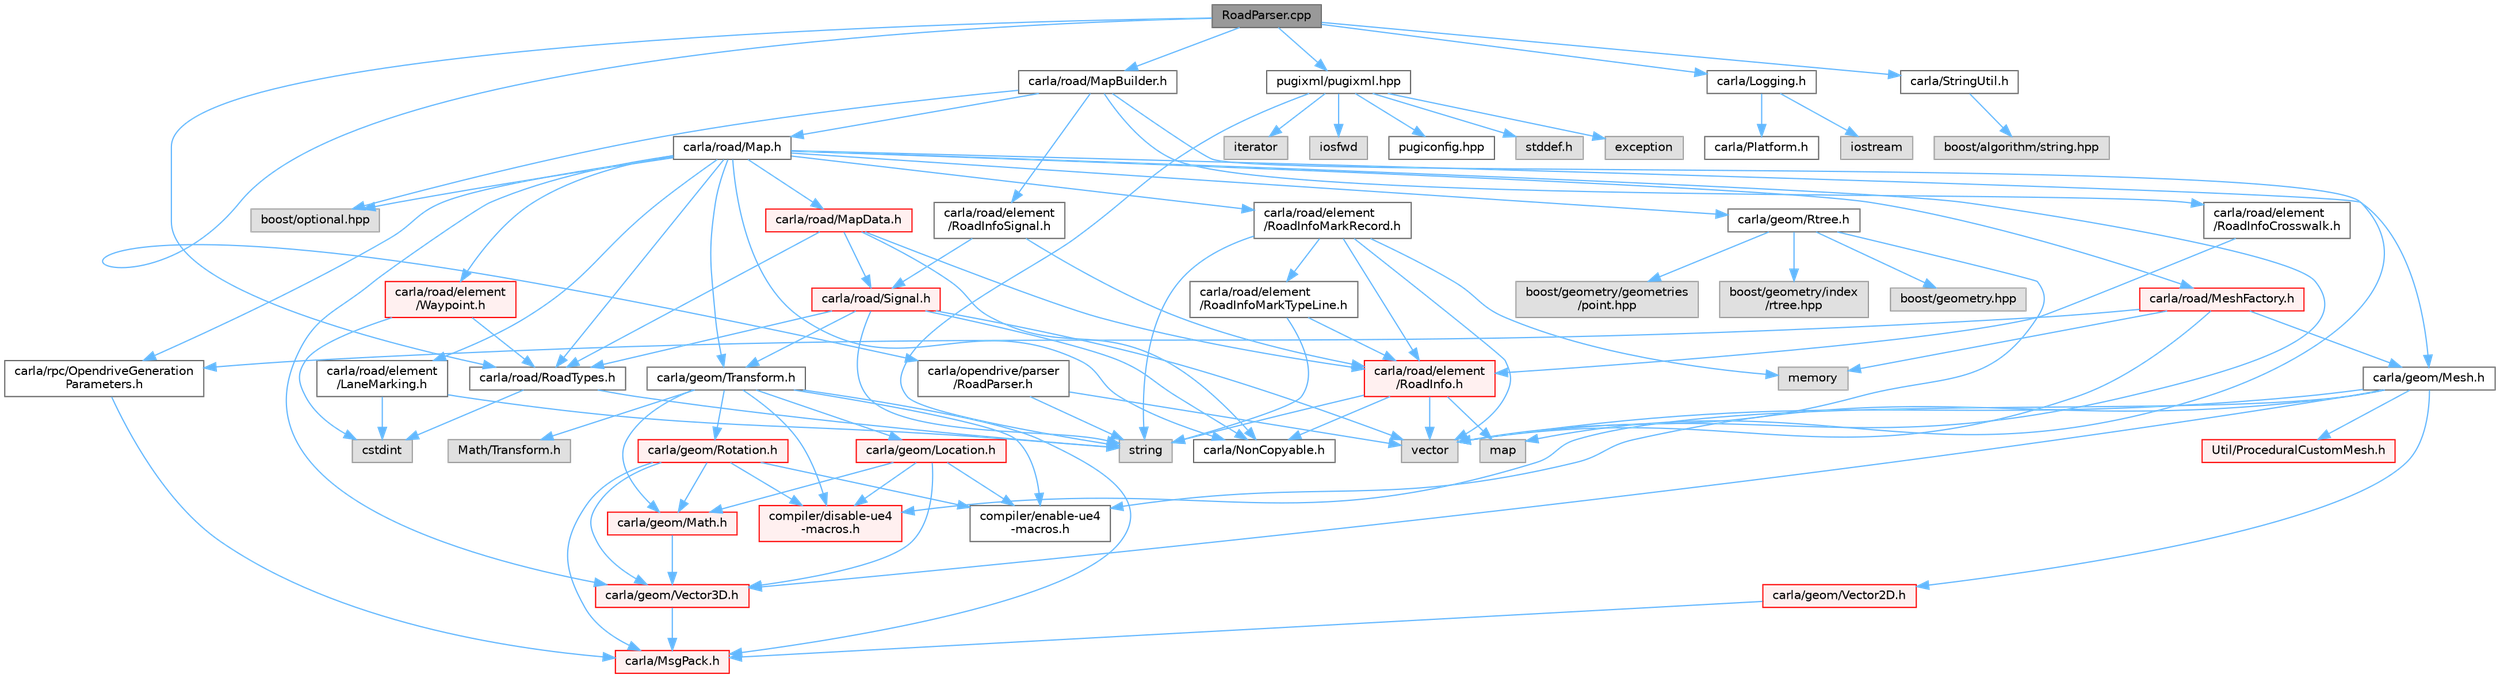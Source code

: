 digraph "RoadParser.cpp"
{
 // INTERACTIVE_SVG=YES
 // LATEX_PDF_SIZE
  bgcolor="transparent";
  edge [fontname=Helvetica,fontsize=10,labelfontname=Helvetica,labelfontsize=10];
  node [fontname=Helvetica,fontsize=10,shape=box,height=0.2,width=0.4];
  Node1 [id="Node000001",label="RoadParser.cpp",height=0.2,width=0.4,color="gray40", fillcolor="grey60", style="filled", fontcolor="black",tooltip=" "];
  Node1 -> Node2 [id="edge1_Node000001_Node000002",color="steelblue1",style="solid",tooltip=" "];
  Node2 [id="Node000002",label="carla/opendrive/parser\l/RoadParser.h",height=0.2,width=0.4,color="grey40", fillcolor="white", style="filled",URL="$d5/dc6/RoadParser_8h.html",tooltip=" "];
  Node2 -> Node3 [id="edge2_Node000002_Node000003",color="steelblue1",style="solid",tooltip=" "];
  Node3 [id="Node000003",label="vector",height=0.2,width=0.4,color="grey60", fillcolor="#E0E0E0", style="filled",tooltip=" "];
  Node2 -> Node4 [id="edge3_Node000002_Node000004",color="steelblue1",style="solid",tooltip=" "];
  Node4 [id="Node000004",label="string",height=0.2,width=0.4,color="grey60", fillcolor="#E0E0E0", style="filled",tooltip=" "];
  Node1 -> Node5 [id="edge4_Node000001_Node000005",color="steelblue1",style="solid",tooltip=" "];
  Node5 [id="Node000005",label="carla/Logging.h",height=0.2,width=0.4,color="grey40", fillcolor="white", style="filled",URL="$de/d87/Logging_8h.html",tooltip=" "];
  Node5 -> Node6 [id="edge5_Node000005_Node000006",color="steelblue1",style="solid",tooltip=" "];
  Node6 [id="Node000006",label="carla/Platform.h",height=0.2,width=0.4,color="grey40", fillcolor="white", style="filled",URL="$d9/dd0/Platform_8h.html",tooltip=" "];
  Node5 -> Node7 [id="edge6_Node000005_Node000007",color="steelblue1",style="solid",tooltip=" "];
  Node7 [id="Node000007",label="iostream",height=0.2,width=0.4,color="grey60", fillcolor="#E0E0E0", style="filled",tooltip=" "];
  Node1 -> Node8 [id="edge7_Node000001_Node000008",color="steelblue1",style="solid",tooltip=" "];
  Node8 [id="Node000008",label="carla/StringUtil.h",height=0.2,width=0.4,color="grey40", fillcolor="white", style="filled",URL="$d2/d69/StringUtil_8h.html",tooltip=" "];
  Node8 -> Node9 [id="edge8_Node000008_Node000009",color="steelblue1",style="solid",tooltip=" "];
  Node9 [id="Node000009",label="boost/algorithm/string.hpp",height=0.2,width=0.4,color="grey60", fillcolor="#E0E0E0", style="filled",tooltip=" "];
  Node1 -> Node10 [id="edge9_Node000001_Node000010",color="steelblue1",style="solid",tooltip=" "];
  Node10 [id="Node000010",label="carla/road/MapBuilder.h",height=0.2,width=0.4,color="grey40", fillcolor="white", style="filled",URL="$de/d3b/MapBuilder_8h.html",tooltip=" "];
  Node10 -> Node11 [id="edge10_Node000010_Node000011",color="steelblue1",style="solid",tooltip=" "];
  Node11 [id="Node000011",label="carla/road/Map.h",height=0.2,width=0.4,color="grey40", fillcolor="white", style="filled",URL="$df/d64/road_2Map_8h.html",tooltip=" "];
  Node11 -> Node12 [id="edge11_Node000011_Node000012",color="steelblue1",style="solid",tooltip=" "];
  Node12 [id="Node000012",label="carla/geom/Mesh.h",height=0.2,width=0.4,color="grey40", fillcolor="white", style="filled",URL="$d9/d31/Mesh_8h.html",tooltip=" "];
  Node12 -> Node3 [id="edge12_Node000012_Node000003",color="steelblue1",style="solid",tooltip=" "];
  Node12 -> Node13 [id="edge13_Node000012_Node000013",color="steelblue1",style="solid",tooltip=" "];
  Node13 [id="Node000013",label="carla/geom/Vector3D.h",height=0.2,width=0.4,color="red", fillcolor="#FFF0F0", style="filled",URL="$de/d70/geom_2Vector3D_8h.html",tooltip=" "];
  Node13 -> Node14 [id="edge14_Node000013_Node000014",color="steelblue1",style="solid",tooltip=" "];
  Node14 [id="Node000014",label="carla/MsgPack.h",height=0.2,width=0.4,color="red", fillcolor="#FFF0F0", style="filled",URL="$d9/d6f/MsgPack_8h.html",tooltip=" "];
  Node12 -> Node27 [id="edge15_Node000012_Node000027",color="steelblue1",style="solid",tooltip=" "];
  Node27 [id="Node000027",label="carla/geom/Vector2D.h",height=0.2,width=0.4,color="red", fillcolor="#FFF0F0", style="filled",URL="$d7/d26/geom_2Vector2D_8h.html",tooltip=" "];
  Node27 -> Node14 [id="edge16_Node000027_Node000014",color="steelblue1",style="solid",tooltip=" "];
  Node12 -> Node28 [id="edge17_Node000012_Node000028",color="steelblue1",style="solid",tooltip=" "];
  Node28 [id="Node000028",label="compiler/enable-ue4\l-macros.h",height=0.2,width=0.4,color="grey40", fillcolor="white", style="filled",URL="$d9/da2/enable-ue4-macros_8h.html",tooltip=" "];
  Node12 -> Node29 [id="edge18_Node000012_Node000029",color="steelblue1",style="solid",tooltip=" "];
  Node29 [id="Node000029",label="Util/ProceduralCustomMesh.h",height=0.2,width=0.4,color="red", fillcolor="#FFF0F0", style="filled",URL="$d5/d30/ProceduralCustomMesh_8h.html",tooltip=" "];
  Node12 -> Node31 [id="edge19_Node000012_Node000031",color="steelblue1",style="solid",tooltip=" "];
  Node31 [id="Node000031",label="compiler/disable-ue4\l-macros.h",height=0.2,width=0.4,color="red", fillcolor="#FFF0F0", style="filled",URL="$d2/d02/disable-ue4-macros_8h.html",tooltip=" "];
  Node11 -> Node36 [id="edge20_Node000011_Node000036",color="steelblue1",style="solid",tooltip=" "];
  Node36 [id="Node000036",label="carla/geom/Rtree.h",height=0.2,width=0.4,color="grey40", fillcolor="white", style="filled",URL="$d5/d30/Rtree_8h.html",tooltip=" "];
  Node36 -> Node3 [id="edge21_Node000036_Node000003",color="steelblue1",style="solid",tooltip=" "];
  Node36 -> Node37 [id="edge22_Node000036_Node000037",color="steelblue1",style="solid",tooltip=" "];
  Node37 [id="Node000037",label="boost/geometry.hpp",height=0.2,width=0.4,color="grey60", fillcolor="#E0E0E0", style="filled",tooltip=" "];
  Node36 -> Node38 [id="edge23_Node000036_Node000038",color="steelblue1",style="solid",tooltip=" "];
  Node38 [id="Node000038",label="boost/geometry/geometries\l/point.hpp",height=0.2,width=0.4,color="grey60", fillcolor="#E0E0E0", style="filled",tooltip=" "];
  Node36 -> Node39 [id="edge24_Node000036_Node000039",color="steelblue1",style="solid",tooltip=" "];
  Node39 [id="Node000039",label="boost/geometry/index\l/rtree.hpp",height=0.2,width=0.4,color="grey60", fillcolor="#E0E0E0", style="filled",tooltip=" "];
  Node11 -> Node40 [id="edge25_Node000011_Node000040",color="steelblue1",style="solid",tooltip=" "];
  Node40 [id="Node000040",label="carla/geom/Transform.h",height=0.2,width=0.4,color="grey40", fillcolor="white", style="filled",URL="$de/d17/geom_2Transform_8h.html",tooltip=" "];
  Node40 -> Node14 [id="edge26_Node000040_Node000014",color="steelblue1",style="solid",tooltip=" "];
  Node40 -> Node41 [id="edge27_Node000040_Node000041",color="steelblue1",style="solid",tooltip=" "];
  Node41 [id="Node000041",label="carla/geom/Location.h",height=0.2,width=0.4,color="red", fillcolor="#FFF0F0", style="filled",URL="$d9/d8b/geom_2Location_8h.html",tooltip=" "];
  Node41 -> Node13 [id="edge28_Node000041_Node000013",color="steelblue1",style="solid",tooltip=" "];
  Node41 -> Node43 [id="edge29_Node000041_Node000043",color="steelblue1",style="solid",tooltip=" "];
  Node43 [id="Node000043",label="carla/geom/Math.h",height=0.2,width=0.4,color="red", fillcolor="#FFF0F0", style="filled",URL="$db/d8a/Math_8h.html",tooltip=" "];
  Node43 -> Node13 [id="edge30_Node000043_Node000013",color="steelblue1",style="solid",tooltip=" "];
  Node41 -> Node28 [id="edge31_Node000041_Node000028",color="steelblue1",style="solid",tooltip=" "];
  Node41 -> Node31 [id="edge32_Node000041_Node000031",color="steelblue1",style="solid",tooltip=" "];
  Node40 -> Node43 [id="edge33_Node000040_Node000043",color="steelblue1",style="solid",tooltip=" "];
  Node40 -> Node46 [id="edge34_Node000040_Node000046",color="steelblue1",style="solid",tooltip=" "];
  Node46 [id="Node000046",label="carla/geom/Rotation.h",height=0.2,width=0.4,color="red", fillcolor="#FFF0F0", style="filled",URL="$d0/d8f/Rotation_8h.html",tooltip=" "];
  Node46 -> Node14 [id="edge35_Node000046_Node000014",color="steelblue1",style="solid",tooltip=" "];
  Node46 -> Node43 [id="edge36_Node000046_Node000043",color="steelblue1",style="solid",tooltip=" "];
  Node46 -> Node13 [id="edge37_Node000046_Node000013",color="steelblue1",style="solid",tooltip=" "];
  Node46 -> Node28 [id="edge38_Node000046_Node000028",color="steelblue1",style="solid",tooltip=" "];
  Node46 -> Node31 [id="edge39_Node000046_Node000031",color="steelblue1",style="solid",tooltip=" "];
  Node40 -> Node28 [id="edge40_Node000040_Node000028",color="steelblue1",style="solid",tooltip=" "];
  Node40 -> Node48 [id="edge41_Node000040_Node000048",color="steelblue1",style="solid",tooltip=" "];
  Node48 [id="Node000048",label="Math/Transform.h",height=0.2,width=0.4,color="grey60", fillcolor="#E0E0E0", style="filled",tooltip=" "];
  Node40 -> Node31 [id="edge42_Node000040_Node000031",color="steelblue1",style="solid",tooltip=" "];
  Node11 -> Node49 [id="edge43_Node000011_Node000049",color="steelblue1",style="solid",tooltip=" "];
  Node49 [id="Node000049",label="carla/NonCopyable.h",height=0.2,width=0.4,color="grey40", fillcolor="white", style="filled",URL="$d4/dd8/LibCarla_2source_2carla_2NonCopyable_8h.html",tooltip=" "];
  Node11 -> Node50 [id="edge44_Node000011_Node000050",color="steelblue1",style="solid",tooltip=" "];
  Node50 [id="Node000050",label="carla/road/element\l/LaneMarking.h",height=0.2,width=0.4,color="grey40", fillcolor="white", style="filled",URL="$d5/d4c/LaneMarking_8h.html",tooltip=" "];
  Node50 -> Node21 [id="edge45_Node000050_Node000021",color="steelblue1",style="solid",tooltip=" "];
  Node21 [id="Node000021",label="cstdint",height=0.2,width=0.4,color="grey60", fillcolor="#E0E0E0", style="filled",tooltip=" "];
  Node50 -> Node4 [id="edge46_Node000050_Node000004",color="steelblue1",style="solid",tooltip=" "];
  Node11 -> Node51 [id="edge47_Node000011_Node000051",color="steelblue1",style="solid",tooltip=" "];
  Node51 [id="Node000051",label="carla/road/element\l/RoadInfoMarkRecord.h",height=0.2,width=0.4,color="grey40", fillcolor="white", style="filled",URL="$dd/d32/RoadInfoMarkRecord_8h.html",tooltip=" "];
  Node51 -> Node52 [id="edge48_Node000051_Node000052",color="steelblue1",style="solid",tooltip=" "];
  Node52 [id="Node000052",label="carla/road/element\l/RoadInfo.h",height=0.2,width=0.4,color="red", fillcolor="#FFF0F0", style="filled",URL="$de/d3a/RoadInfo_8h.html",tooltip=" "];
  Node52 -> Node49 [id="edge49_Node000052_Node000049",color="steelblue1",style="solid",tooltip=" "];
  Node52 -> Node54 [id="edge50_Node000052_Node000054",color="steelblue1",style="solid",tooltip=" "];
  Node54 [id="Node000054",label="map",height=0.2,width=0.4,color="grey60", fillcolor="#E0E0E0", style="filled",tooltip=" "];
  Node52 -> Node4 [id="edge51_Node000052_Node000004",color="steelblue1",style="solid",tooltip=" "];
  Node52 -> Node3 [id="edge52_Node000052_Node000003",color="steelblue1",style="solid",tooltip=" "];
  Node51 -> Node55 [id="edge53_Node000051_Node000055",color="steelblue1",style="solid",tooltip=" "];
  Node55 [id="Node000055",label="carla/road/element\l/RoadInfoMarkTypeLine.h",height=0.2,width=0.4,color="grey40", fillcolor="white", style="filled",URL="$da/d4f/RoadInfoMarkTypeLine_8h.html",tooltip=" "];
  Node55 -> Node52 [id="edge54_Node000055_Node000052",color="steelblue1",style="solid",tooltip=" "];
  Node55 -> Node4 [id="edge55_Node000055_Node000004",color="steelblue1",style="solid",tooltip=" "];
  Node51 -> Node4 [id="edge56_Node000051_Node000004",color="steelblue1",style="solid",tooltip=" "];
  Node51 -> Node3 [id="edge57_Node000051_Node000003",color="steelblue1",style="solid",tooltip=" "];
  Node51 -> Node23 [id="edge58_Node000051_Node000023",color="steelblue1",style="solid",tooltip=" "];
  Node23 [id="Node000023",label="memory",height=0.2,width=0.4,color="grey60", fillcolor="#E0E0E0", style="filled",tooltip=" "];
  Node11 -> Node56 [id="edge59_Node000011_Node000056",color="steelblue1",style="solid",tooltip=" "];
  Node56 [id="Node000056",label="carla/road/element\l/Waypoint.h",height=0.2,width=0.4,color="red", fillcolor="#FFF0F0", style="filled",URL="$d3/dbb/road_2element_2Waypoint_8h.html",tooltip=" "];
  Node56 -> Node57 [id="edge60_Node000056_Node000057",color="steelblue1",style="solid",tooltip=" "];
  Node57 [id="Node000057",label="carla/road/RoadTypes.h",height=0.2,width=0.4,color="grey40", fillcolor="white", style="filled",URL="$d6/dbb/RoadTypes_8h.html",tooltip=" "];
  Node57 -> Node21 [id="edge61_Node000057_Node000021",color="steelblue1",style="solid",tooltip=" "];
  Node57 -> Node4 [id="edge62_Node000057_Node000004",color="steelblue1",style="solid",tooltip=" "];
  Node56 -> Node21 [id="edge63_Node000056_Node000021",color="steelblue1",style="solid",tooltip=" "];
  Node11 -> Node59 [id="edge64_Node000011_Node000059",color="steelblue1",style="solid",tooltip=" "];
  Node59 [id="Node000059",label="carla/road/MapData.h",height=0.2,width=0.4,color="red", fillcolor="#FFF0F0", style="filled",URL="$d5/db7/MapData_8h.html",tooltip=" "];
  Node59 -> Node49 [id="edge65_Node000059_Node000049",color="steelblue1",style="solid",tooltip=" "];
  Node59 -> Node52 [id="edge66_Node000059_Node000052",color="steelblue1",style="solid",tooltip=" "];
  Node59 -> Node57 [id="edge67_Node000059_Node000057",color="steelblue1",style="solid",tooltip=" "];
  Node59 -> Node84 [id="edge68_Node000059_Node000084",color="steelblue1",style="solid",tooltip=" "];
  Node84 [id="Node000084",label="carla/road/Signal.h",height=0.2,width=0.4,color="red", fillcolor="#FFF0F0", style="filled",URL="$d0/def/Signal_8h.html",tooltip=" "];
  Node84 -> Node49 [id="edge69_Node000084_Node000049",color="steelblue1",style="solid",tooltip=" "];
  Node84 -> Node57 [id="edge70_Node000084_Node000057",color="steelblue1",style="solid",tooltip=" "];
  Node84 -> Node40 [id="edge71_Node000084_Node000040",color="steelblue1",style="solid",tooltip=" "];
  Node84 -> Node4 [id="edge72_Node000084_Node000004",color="steelblue1",style="solid",tooltip=" "];
  Node84 -> Node3 [id="edge73_Node000084_Node000003",color="steelblue1",style="solid",tooltip=" "];
  Node11 -> Node57 [id="edge74_Node000011_Node000057",color="steelblue1",style="solid",tooltip=" "];
  Node11 -> Node91 [id="edge75_Node000011_Node000091",color="steelblue1",style="solid",tooltip=" "];
  Node91 [id="Node000091",label="carla/road/MeshFactory.h",height=0.2,width=0.4,color="red", fillcolor="#FFF0F0", style="filled",URL="$d9/d87/MeshFactory_8h.html",tooltip=" "];
  Node91 -> Node23 [id="edge76_Node000091_Node000023",color="steelblue1",style="solid",tooltip=" "];
  Node91 -> Node3 [id="edge77_Node000091_Node000003",color="steelblue1",style="solid",tooltip=" "];
  Node91 -> Node12 [id="edge78_Node000091_Node000012",color="steelblue1",style="solid",tooltip=" "];
  Node91 -> Node92 [id="edge79_Node000091_Node000092",color="steelblue1",style="solid",tooltip=" "];
  Node92 [id="Node000092",label="carla/rpc/OpendriveGeneration\lParameters.h",height=0.2,width=0.4,color="grey40", fillcolor="white", style="filled",URL="$d9/d3b/OpendriveGenerationParameters_8h.html",tooltip=" "];
  Node92 -> Node14 [id="edge80_Node000092_Node000014",color="steelblue1",style="solid",tooltip=" "];
  Node11 -> Node13 [id="edge81_Node000011_Node000013",color="steelblue1",style="solid",tooltip=" "];
  Node11 -> Node92 [id="edge82_Node000011_Node000092",color="steelblue1",style="solid",tooltip=" "];
  Node11 -> Node93 [id="edge83_Node000011_Node000093",color="steelblue1",style="solid",tooltip=" "];
  Node93 [id="Node000093",label="boost/optional.hpp",height=0.2,width=0.4,color="grey60", fillcolor="#E0E0E0", style="filled",tooltip=" "];
  Node11 -> Node3 [id="edge84_Node000011_Node000003",color="steelblue1",style="solid",tooltip=" "];
  Node10 -> Node94 [id="edge85_Node000010_Node000094",color="steelblue1",style="solid",tooltip=" "];
  Node94 [id="Node000094",label="carla/road/element\l/RoadInfoCrosswalk.h",height=0.2,width=0.4,color="grey40", fillcolor="white", style="filled",URL="$da/dd7/RoadInfoCrosswalk_8h.html",tooltip=" "];
  Node94 -> Node52 [id="edge86_Node000094_Node000052",color="steelblue1",style="solid",tooltip=" "];
  Node10 -> Node95 [id="edge87_Node000010_Node000095",color="steelblue1",style="solid",tooltip=" "];
  Node95 [id="Node000095",label="carla/road/element\l/RoadInfoSignal.h",height=0.2,width=0.4,color="grey40", fillcolor="white", style="filled",URL="$d1/d1d/RoadInfoSignal_8h.html",tooltip=" "];
  Node95 -> Node84 [id="edge88_Node000095_Node000084",color="steelblue1",style="solid",tooltip=" "];
  Node95 -> Node52 [id="edge89_Node000095_Node000052",color="steelblue1",style="solid",tooltip=" "];
  Node10 -> Node93 [id="edge90_Node000010_Node000093",color="steelblue1",style="solid",tooltip=" "];
  Node10 -> Node54 [id="edge91_Node000010_Node000054",color="steelblue1",style="solid",tooltip=" "];
  Node1 -> Node57 [id="edge92_Node000001_Node000057",color="steelblue1",style="solid",tooltip=" "];
  Node1 -> Node96 [id="edge93_Node000001_Node000096",color="steelblue1",style="solid",tooltip=" "];
  Node96 [id="Node000096",label="pugixml/pugixml.hpp",height=0.2,width=0.4,color="grey40", fillcolor="white", style="filled",URL="$df/d63/pugixml_8hpp.html",tooltip=" "];
  Node96 -> Node97 [id="edge94_Node000096_Node000097",color="steelblue1",style="solid",tooltip=" "];
  Node97 [id="Node000097",label="pugiconfig.hpp",height=0.2,width=0.4,color="grey40", fillcolor="white", style="filled",URL="$df/d4b/pugiconfig_8hpp.html",tooltip=" "];
  Node96 -> Node98 [id="edge95_Node000096_Node000098",color="steelblue1",style="solid",tooltip=" "];
  Node98 [id="Node000098",label="stddef.h",height=0.2,width=0.4,color="grey60", fillcolor="#E0E0E0", style="filled",tooltip=" "];
  Node96 -> Node99 [id="edge96_Node000096_Node000099",color="steelblue1",style="solid",tooltip=" "];
  Node99 [id="Node000099",label="exception",height=0.2,width=0.4,color="grey60", fillcolor="#E0E0E0", style="filled",tooltip=" "];
  Node96 -> Node64 [id="edge97_Node000096_Node000064",color="steelblue1",style="solid",tooltip=" "];
  Node64 [id="Node000064",label="iterator",height=0.2,width=0.4,color="grey60", fillcolor="#E0E0E0", style="filled",tooltip=" "];
  Node96 -> Node100 [id="edge98_Node000096_Node000100",color="steelblue1",style="solid",tooltip=" "];
  Node100 [id="Node000100",label="iosfwd",height=0.2,width=0.4,color="grey60", fillcolor="#E0E0E0", style="filled",tooltip=" "];
  Node96 -> Node4 [id="edge99_Node000096_Node000004",color="steelblue1",style="solid",tooltip=" "];
}

